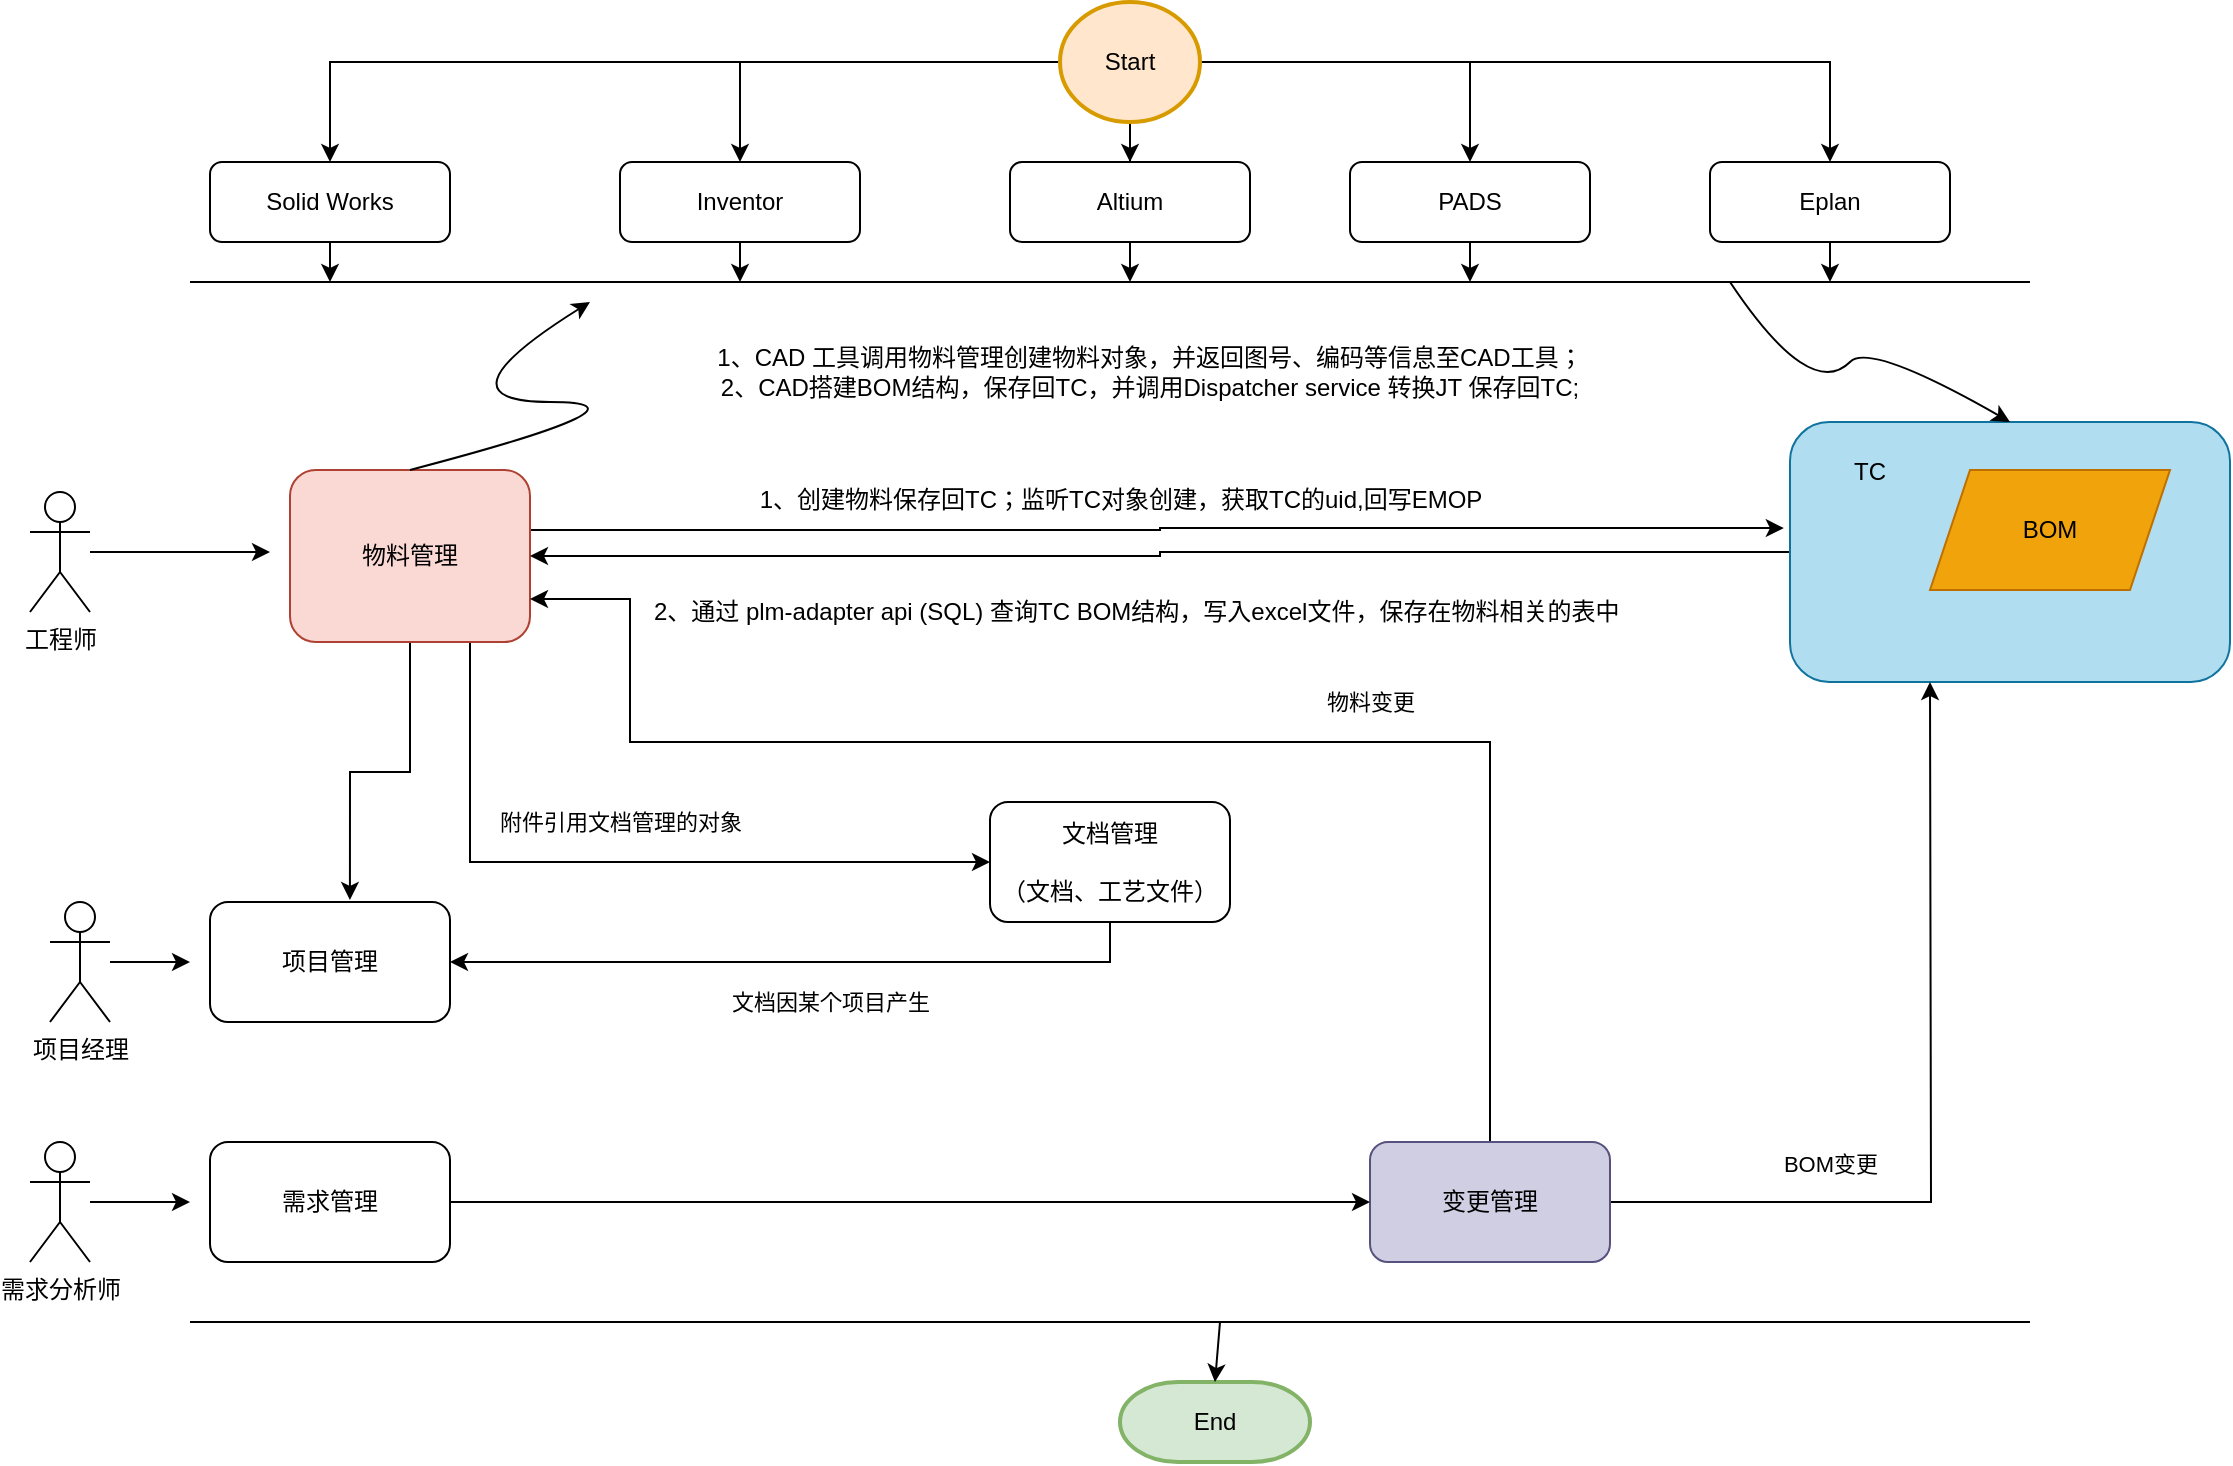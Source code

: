<mxfile version="20.0.4" type="github">
  <diagram id="07fea595-8f29-1299-0266-81d95cde20df" name="Page-1">
    <mxGraphModel dx="1422" dy="762" grid="1" gridSize="10" guides="1" tooltips="1" connect="1" arrows="1" fold="1" page="1" pageScale="1" pageWidth="1169" pageHeight="827" background="#ffffff" math="0" shadow="0">
      <root>
        <mxCell id="0" />
        <mxCell id="1" parent="0" />
        <mxCell id="pHEKDqmlXUbcGVJNw_CC-228" value="End" style="strokeWidth=2;html=1;shape=mxgraph.flowchart.terminator;whiteSpace=wrap;fillColor=#d5e8d4;strokeColor=#82b366;" parent="1" vertex="1">
          <mxGeometry x="585" y="840" width="95" height="40" as="geometry" />
        </mxCell>
        <mxCell id="pHEKDqmlXUbcGVJNw_CC-235" style="edgeStyle=orthogonalEdgeStyle;rounded=0;orthogonalLoop=1;jettySize=auto;html=1;entryX=0.5;entryY=0;entryDx=0;entryDy=0;" parent="1" source="pHEKDqmlXUbcGVJNw_CC-229" target="pHEKDqmlXUbcGVJNw_CC-232" edge="1">
          <mxGeometry relative="1" as="geometry" />
        </mxCell>
        <mxCell id="pHEKDqmlXUbcGVJNw_CC-236" style="edgeStyle=orthogonalEdgeStyle;rounded=0;orthogonalLoop=1;jettySize=auto;html=1;entryX=0.5;entryY=0;entryDx=0;entryDy=0;" parent="1" source="pHEKDqmlXUbcGVJNw_CC-229" target="pHEKDqmlXUbcGVJNw_CC-230" edge="1">
          <mxGeometry relative="1" as="geometry" />
        </mxCell>
        <mxCell id="pHEKDqmlXUbcGVJNw_CC-237" style="edgeStyle=orthogonalEdgeStyle;rounded=0;orthogonalLoop=1;jettySize=auto;html=1;entryX=0.5;entryY=0;entryDx=0;entryDy=0;" parent="1" source="pHEKDqmlXUbcGVJNw_CC-229" target="pHEKDqmlXUbcGVJNw_CC-231" edge="1">
          <mxGeometry relative="1" as="geometry" />
        </mxCell>
        <mxCell id="pHEKDqmlXUbcGVJNw_CC-238" style="edgeStyle=orthogonalEdgeStyle;rounded=0;orthogonalLoop=1;jettySize=auto;html=1;entryX=0.5;entryY=0;entryDx=0;entryDy=0;" parent="1" source="pHEKDqmlXUbcGVJNw_CC-229" target="pHEKDqmlXUbcGVJNw_CC-233" edge="1">
          <mxGeometry relative="1" as="geometry" />
        </mxCell>
        <mxCell id="pHEKDqmlXUbcGVJNw_CC-239" style="edgeStyle=orthogonalEdgeStyle;rounded=0;orthogonalLoop=1;jettySize=auto;html=1;entryX=0.5;entryY=0;entryDx=0;entryDy=0;" parent="1" source="pHEKDqmlXUbcGVJNw_CC-229" target="pHEKDqmlXUbcGVJNw_CC-234" edge="1">
          <mxGeometry relative="1" as="geometry" />
        </mxCell>
        <mxCell id="pHEKDqmlXUbcGVJNw_CC-229" value="Start" style="strokeWidth=2;html=1;shape=mxgraph.flowchart.start_2;whiteSpace=wrap;fillColor=#ffe6cc;strokeColor=#d79b00;" parent="1" vertex="1">
          <mxGeometry x="555" y="150" width="70" height="60" as="geometry" />
        </mxCell>
        <mxCell id="VmEi8aL_Z5JR8Xt6r7cd-11" style="edgeStyle=orthogonalEdgeStyle;rounded=0;orthogonalLoop=1;jettySize=auto;html=1;" edge="1" parent="1" source="pHEKDqmlXUbcGVJNw_CC-230">
          <mxGeometry relative="1" as="geometry">
            <mxPoint x="395" y="290" as="targetPoint" />
          </mxGeometry>
        </mxCell>
        <mxCell id="pHEKDqmlXUbcGVJNw_CC-230" value="Inventor" style="rounded=1;whiteSpace=wrap;html=1;" parent="1" vertex="1">
          <mxGeometry x="335" y="230" width="120" height="40" as="geometry" />
        </mxCell>
        <mxCell id="VmEi8aL_Z5JR8Xt6r7cd-5" style="edgeStyle=orthogonalEdgeStyle;rounded=0;orthogonalLoop=1;jettySize=auto;html=1;" edge="1" parent="1" source="pHEKDqmlXUbcGVJNw_CC-231">
          <mxGeometry relative="1" as="geometry">
            <mxPoint x="190" y="290" as="targetPoint" />
          </mxGeometry>
        </mxCell>
        <mxCell id="pHEKDqmlXUbcGVJNw_CC-231" value="Solid Works" style="rounded=1;whiteSpace=wrap;html=1;" parent="1" vertex="1">
          <mxGeometry x="130" y="230" width="120" height="40" as="geometry" />
        </mxCell>
        <mxCell id="VmEi8aL_Z5JR8Xt6r7cd-9" style="edgeStyle=orthogonalEdgeStyle;rounded=0;orthogonalLoop=1;jettySize=auto;html=1;" edge="1" parent="1" source="pHEKDqmlXUbcGVJNw_CC-232">
          <mxGeometry relative="1" as="geometry">
            <mxPoint x="590" y="290" as="targetPoint" />
          </mxGeometry>
        </mxCell>
        <mxCell id="pHEKDqmlXUbcGVJNw_CC-232" value="Altium" style="rounded=1;whiteSpace=wrap;html=1;" parent="1" vertex="1">
          <mxGeometry x="530" y="230" width="120" height="40" as="geometry" />
        </mxCell>
        <mxCell id="VmEi8aL_Z5JR8Xt6r7cd-10" style="edgeStyle=orthogonalEdgeStyle;rounded=0;orthogonalLoop=1;jettySize=auto;html=1;" edge="1" parent="1" source="pHEKDqmlXUbcGVJNw_CC-233">
          <mxGeometry relative="1" as="geometry">
            <mxPoint x="760" y="290" as="targetPoint" />
          </mxGeometry>
        </mxCell>
        <mxCell id="pHEKDqmlXUbcGVJNw_CC-233" value="PADS" style="rounded=1;whiteSpace=wrap;html=1;" parent="1" vertex="1">
          <mxGeometry x="700" y="230" width="120" height="40" as="geometry" />
        </mxCell>
        <mxCell id="VmEi8aL_Z5JR8Xt6r7cd-6" style="edgeStyle=orthogonalEdgeStyle;rounded=0;orthogonalLoop=1;jettySize=auto;html=1;" edge="1" parent="1" source="pHEKDqmlXUbcGVJNw_CC-234">
          <mxGeometry relative="1" as="geometry">
            <mxPoint x="940" y="290" as="targetPoint" />
          </mxGeometry>
        </mxCell>
        <mxCell id="pHEKDqmlXUbcGVJNw_CC-234" value="Eplan" style="rounded=1;whiteSpace=wrap;html=1;" parent="1" vertex="1">
          <mxGeometry x="880" y="230" width="120" height="40" as="geometry" />
        </mxCell>
        <mxCell id="VmEi8aL_Z5JR8Xt6r7cd-3" style="edgeStyle=orthogonalEdgeStyle;rounded=0;orthogonalLoop=1;jettySize=auto;html=1;entryX=-0.014;entryY=0.408;entryDx=0;entryDy=0;entryPerimeter=0;" edge="1" parent="1" source="pHEKDqmlXUbcGVJNw_CC-240" target="pHEKDqmlXUbcGVJNw_CC-241">
          <mxGeometry relative="1" as="geometry">
            <Array as="points">
              <mxPoint x="605" y="414" />
              <mxPoint x="605" y="413" />
            </Array>
          </mxGeometry>
        </mxCell>
        <mxCell id="VmEi8aL_Z5JR8Xt6r7cd-20" style="edgeStyle=orthogonalEdgeStyle;rounded=0;orthogonalLoop=1;jettySize=auto;html=1;entryX=0;entryY=0.5;entryDx=0;entryDy=0;" edge="1" parent="1" target="VmEi8aL_Z5JR8Xt6r7cd-15">
          <mxGeometry relative="1" as="geometry">
            <mxPoint x="260" y="470" as="sourcePoint" />
            <Array as="points">
              <mxPoint x="260" y="580" />
            </Array>
          </mxGeometry>
        </mxCell>
        <mxCell id="VmEi8aL_Z5JR8Xt6r7cd-21" value="附件引用文档管理的对象" style="edgeLabel;html=1;align=center;verticalAlign=middle;resizable=0;points=[];" vertex="1" connectable="0" parent="VmEi8aL_Z5JR8Xt6r7cd-20">
          <mxGeometry x="-0.568" y="1" relative="1" as="geometry">
            <mxPoint x="74" y="10" as="offset" />
          </mxGeometry>
        </mxCell>
        <mxCell id="VmEi8aL_Z5JR8Xt6r7cd-36" style="edgeStyle=orthogonalEdgeStyle;rounded=0;orthogonalLoop=1;jettySize=auto;html=1;entryX=0.583;entryY=-0.017;entryDx=0;entryDy=0;entryPerimeter=0;" edge="1" parent="1" source="pHEKDqmlXUbcGVJNw_CC-240" target="VmEi8aL_Z5JR8Xt6r7cd-16">
          <mxGeometry relative="1" as="geometry" />
        </mxCell>
        <mxCell id="pHEKDqmlXUbcGVJNw_CC-240" value="物料管理" style="rounded=1;whiteSpace=wrap;html=1;fillColor=#fad9d5;strokeColor=#ae4132;" parent="1" vertex="1">
          <mxGeometry x="170" y="384" width="120" height="86" as="geometry" />
        </mxCell>
        <mxCell id="VmEi8aL_Z5JR8Xt6r7cd-14" style="edgeStyle=orthogonalEdgeStyle;rounded=0;orthogonalLoop=1;jettySize=auto;html=1;entryX=1;entryY=0.5;entryDx=0;entryDy=0;" edge="1" parent="1" source="pHEKDqmlXUbcGVJNw_CC-241" target="pHEKDqmlXUbcGVJNw_CC-240">
          <mxGeometry relative="1" as="geometry" />
        </mxCell>
        <mxCell id="pHEKDqmlXUbcGVJNw_CC-241" value="" style="rounded=1;whiteSpace=wrap;html=1;fillColor=#b1ddf0;strokeColor=#10739e;" parent="1" vertex="1">
          <mxGeometry x="920" y="360" width="220" height="130" as="geometry" />
        </mxCell>
        <mxCell id="pHEKDqmlXUbcGVJNw_CC-247" value="" style="endArrow=none;html=1;rounded=0;" parent="1" edge="1">
          <mxGeometry width="50" height="50" relative="1" as="geometry">
            <mxPoint x="120" y="290" as="sourcePoint" />
            <mxPoint x="1040" y="290" as="targetPoint" />
          </mxGeometry>
        </mxCell>
        <mxCell id="pHEKDqmlXUbcGVJNw_CC-248" value="" style="curved=1;endArrow=classic;html=1;rounded=0;entryX=0.5;entryY=0;entryDx=0;entryDy=0;" parent="1" target="pHEKDqmlXUbcGVJNw_CC-241" edge="1">
          <mxGeometry width="50" height="50" relative="1" as="geometry">
            <mxPoint x="890" y="290" as="sourcePoint" />
            <mxPoint x="610" y="310" as="targetPoint" />
            <Array as="points">
              <mxPoint x="910" y="320" />
              <mxPoint x="940" y="340" />
              <mxPoint x="960" y="320" />
            </Array>
          </mxGeometry>
        </mxCell>
        <mxCell id="pHEKDqmlXUbcGVJNw_CC-249" value="" style="curved=1;endArrow=classic;html=1;rounded=0;exitX=0.5;exitY=0;exitDx=0;exitDy=0;" parent="1" source="pHEKDqmlXUbcGVJNw_CC-240" edge="1">
          <mxGeometry width="50" height="50" relative="1" as="geometry">
            <mxPoint x="560" y="360" as="sourcePoint" />
            <mxPoint x="320" y="300" as="targetPoint" />
            <Array as="points">
              <mxPoint x="360" y="350" />
              <mxPoint x="240" y="350" />
            </Array>
          </mxGeometry>
        </mxCell>
        <mxCell id="pHEKDqmlXUbcGVJNw_CC-250" value="1、CAD 工具调用物料管理创建物料对象，并返回图号、编码等信息至CAD工具；&lt;br&gt;2、CAD搭建BOM结构，保存回TC，并调用Dispatcher service 转换JT 保存回TC;" style="text;html=1;strokeColor=none;fillColor=none;align=center;verticalAlign=middle;whiteSpace=wrap;rounded=0;" parent="1" vertex="1">
          <mxGeometry x="350" y="320" width="500" height="30" as="geometry" />
        </mxCell>
        <mxCell id="pHEKDqmlXUbcGVJNw_CC-252" value="1、创建物料保存回TC；监听TC对象创建，获取TC的uid,回写EMOP" style="text;html=1;align=center;verticalAlign=middle;resizable=0;points=[];autosize=1;strokeColor=none;fillColor=none;" parent="1" vertex="1">
          <mxGeometry x="395" y="383.5" width="380" height="30" as="geometry" />
        </mxCell>
        <mxCell id="VmEi8aL_Z5JR8Xt6r7cd-1" value="BOM" style="shape=parallelogram;perimeter=parallelogramPerimeter;whiteSpace=wrap;html=1;fixedSize=1;fillColor=#f0a30a;strokeColor=#BD7000;fontColor=#000000;" vertex="1" parent="1">
          <mxGeometry x="990" y="384" width="120" height="60" as="geometry" />
        </mxCell>
        <mxCell id="VmEi8aL_Z5JR8Xt6r7cd-4" value="TC" style="text;html=1;strokeColor=none;fillColor=none;align=center;verticalAlign=middle;whiteSpace=wrap;rounded=0;" vertex="1" parent="1">
          <mxGeometry x="930" y="370" width="60" height="30" as="geometry" />
        </mxCell>
        <mxCell id="VmEi8aL_Z5JR8Xt6r7cd-13" value="2、通过 plm-adapter api (SQL) 查询TC BOM结构，写入excel文件，保存在物料相关的表中&amp;nbsp;" style="text;html=1;strokeColor=none;fillColor=none;align=center;verticalAlign=middle;whiteSpace=wrap;rounded=0;" vertex="1" parent="1">
          <mxGeometry x="340" y="440" width="510" height="30" as="geometry" />
        </mxCell>
        <mxCell id="VmEi8aL_Z5JR8Xt6r7cd-26" style="edgeStyle=orthogonalEdgeStyle;rounded=0;orthogonalLoop=1;jettySize=auto;html=1;entryX=1;entryY=0.5;entryDx=0;entryDy=0;exitX=0.5;exitY=1;exitDx=0;exitDy=0;" edge="1" parent="1" source="VmEi8aL_Z5JR8Xt6r7cd-15" target="VmEi8aL_Z5JR8Xt6r7cd-16">
          <mxGeometry relative="1" as="geometry">
            <Array as="points">
              <mxPoint x="580" y="630" />
            </Array>
          </mxGeometry>
        </mxCell>
        <mxCell id="VmEi8aL_Z5JR8Xt6r7cd-27" value="文档因某个项目产生" style="edgeLabel;html=1;align=center;verticalAlign=middle;resizable=0;points=[];" vertex="1" connectable="0" parent="VmEi8aL_Z5JR8Xt6r7cd-26">
          <mxGeometry x="0.633" y="5" relative="1" as="geometry">
            <mxPoint x="126" y="15" as="offset" />
          </mxGeometry>
        </mxCell>
        <mxCell id="VmEi8aL_Z5JR8Xt6r7cd-15" value="文档管理&lt;br&gt;&lt;br&gt;（文档、工艺文件）" style="rounded=1;whiteSpace=wrap;html=1;" vertex="1" parent="1">
          <mxGeometry x="520" y="550" width="120" height="60" as="geometry" />
        </mxCell>
        <mxCell id="VmEi8aL_Z5JR8Xt6r7cd-16" value="项目管理" style="rounded=1;whiteSpace=wrap;html=1;" vertex="1" parent="1">
          <mxGeometry x="130" y="600" width="120" height="60" as="geometry" />
        </mxCell>
        <mxCell id="VmEi8aL_Z5JR8Xt6r7cd-28" style="edgeStyle=orthogonalEdgeStyle;rounded=0;orthogonalLoop=1;jettySize=auto;html=1;entryX=1;entryY=0.75;entryDx=0;entryDy=0;exitX=0.5;exitY=0;exitDx=0;exitDy=0;" edge="1" parent="1" source="VmEi8aL_Z5JR8Xt6r7cd-17" target="pHEKDqmlXUbcGVJNw_CC-240">
          <mxGeometry relative="1" as="geometry">
            <mxPoint x="790" y="710" as="sourcePoint" />
            <Array as="points">
              <mxPoint x="770" y="520" />
              <mxPoint x="340" y="520" />
              <mxPoint x="340" y="449" />
            </Array>
          </mxGeometry>
        </mxCell>
        <mxCell id="VmEi8aL_Z5JR8Xt6r7cd-29" value="物料变更" style="edgeLabel;html=1;align=center;verticalAlign=middle;resizable=0;points=[];" vertex="1" connectable="0" parent="VmEi8aL_Z5JR8Xt6r7cd-28">
          <mxGeometry x="-0.411" y="-1" relative="1" as="geometry">
            <mxPoint x="-39" y="-19" as="offset" />
          </mxGeometry>
        </mxCell>
        <mxCell id="VmEi8aL_Z5JR8Xt6r7cd-30" style="edgeStyle=orthogonalEdgeStyle;rounded=0;orthogonalLoop=1;jettySize=auto;html=1;" edge="1" parent="1" source="VmEi8aL_Z5JR8Xt6r7cd-17">
          <mxGeometry relative="1" as="geometry">
            <mxPoint x="990" y="490" as="targetPoint" />
          </mxGeometry>
        </mxCell>
        <mxCell id="VmEi8aL_Z5JR8Xt6r7cd-31" value="BOM变更" style="edgeLabel;html=1;align=center;verticalAlign=middle;resizable=0;points=[];" vertex="1" connectable="0" parent="VmEi8aL_Z5JR8Xt6r7cd-30">
          <mxGeometry x="0.589" y="2" relative="1" as="geometry">
            <mxPoint x="-48" y="154" as="offset" />
          </mxGeometry>
        </mxCell>
        <mxCell id="VmEi8aL_Z5JR8Xt6r7cd-17" value="变更管理" style="rounded=1;whiteSpace=wrap;html=1;fillColor=#d0cee2;strokeColor=#56517e;" vertex="1" parent="1">
          <mxGeometry x="710" y="720" width="120" height="60" as="geometry" />
        </mxCell>
        <mxCell id="VmEi8aL_Z5JR8Xt6r7cd-19" style="edgeStyle=orthogonalEdgeStyle;rounded=0;orthogonalLoop=1;jettySize=auto;html=1;" edge="1" parent="1" source="VmEi8aL_Z5JR8Xt6r7cd-18">
          <mxGeometry relative="1" as="geometry">
            <mxPoint x="160" y="425" as="targetPoint" />
          </mxGeometry>
        </mxCell>
        <mxCell id="VmEi8aL_Z5JR8Xt6r7cd-18" value="工程师" style="shape=umlActor;verticalLabelPosition=bottom;verticalAlign=top;html=1;outlineConnect=0;" vertex="1" parent="1">
          <mxGeometry x="40" y="395" width="30" height="60" as="geometry" />
        </mxCell>
        <mxCell id="VmEi8aL_Z5JR8Xt6r7cd-25" style="edgeStyle=orthogonalEdgeStyle;rounded=0;orthogonalLoop=1;jettySize=auto;html=1;" edge="1" parent="1" source="VmEi8aL_Z5JR8Xt6r7cd-24">
          <mxGeometry relative="1" as="geometry">
            <mxPoint x="120" y="630" as="targetPoint" />
          </mxGeometry>
        </mxCell>
        <mxCell id="VmEi8aL_Z5JR8Xt6r7cd-24" value="项目经理" style="shape=umlActor;verticalLabelPosition=bottom;verticalAlign=top;html=1;outlineConnect=0;" vertex="1" parent="1">
          <mxGeometry x="50" y="600" width="30" height="60" as="geometry" />
        </mxCell>
        <mxCell id="VmEi8aL_Z5JR8Xt6r7cd-33" style="edgeStyle=orthogonalEdgeStyle;rounded=0;orthogonalLoop=1;jettySize=auto;html=1;entryX=0;entryY=0.5;entryDx=0;entryDy=0;" edge="1" parent="1" source="VmEi8aL_Z5JR8Xt6r7cd-32" target="VmEi8aL_Z5JR8Xt6r7cd-17">
          <mxGeometry relative="1" as="geometry" />
        </mxCell>
        <mxCell id="VmEi8aL_Z5JR8Xt6r7cd-32" value="需求管理" style="rounded=1;whiteSpace=wrap;html=1;" vertex="1" parent="1">
          <mxGeometry x="130" y="720" width="120" height="60" as="geometry" />
        </mxCell>
        <mxCell id="VmEi8aL_Z5JR8Xt6r7cd-34" value="" style="endArrow=none;html=1;rounded=0;" edge="1" parent="1">
          <mxGeometry width="50" height="50" relative="1" as="geometry">
            <mxPoint x="120" y="810" as="sourcePoint" />
            <mxPoint x="1040" y="810" as="targetPoint" />
          </mxGeometry>
        </mxCell>
        <mxCell id="VmEi8aL_Z5JR8Xt6r7cd-35" value="" style="endArrow=classic;html=1;rounded=0;entryX=0.5;entryY=0;entryDx=0;entryDy=0;entryPerimeter=0;" edge="1" parent="1" target="pHEKDqmlXUbcGVJNw_CC-228">
          <mxGeometry width="50" height="50" relative="1" as="geometry">
            <mxPoint x="635" y="810" as="sourcePoint" />
            <mxPoint x="600" y="680" as="targetPoint" />
          </mxGeometry>
        </mxCell>
        <mxCell id="VmEi8aL_Z5JR8Xt6r7cd-40" style="edgeStyle=orthogonalEdgeStyle;rounded=0;orthogonalLoop=1;jettySize=auto;html=1;" edge="1" parent="1" source="VmEi8aL_Z5JR8Xt6r7cd-37">
          <mxGeometry relative="1" as="geometry">
            <mxPoint x="120" y="750" as="targetPoint" />
          </mxGeometry>
        </mxCell>
        <mxCell id="VmEi8aL_Z5JR8Xt6r7cd-37" value="需求分析师" style="shape=umlActor;verticalLabelPosition=bottom;verticalAlign=top;html=1;outlineConnect=0;" vertex="1" parent="1">
          <mxGeometry x="40" y="720" width="30" height="60" as="geometry" />
        </mxCell>
      </root>
    </mxGraphModel>
  </diagram>
</mxfile>
